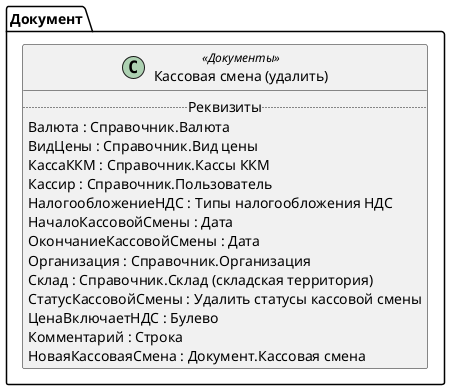 ﻿@startuml УдалитьКассоваяСмена
'!include templates.wsd
'..\include templates.wsd
class Документ.УдалитьКассоваяСмена as "Кассовая смена (удалить)" <<Документы>>
{
..Реквизиты..
Валюта : Справочник.Валюта
ВидЦены : Справочник.Вид цены
КассаККМ : Справочник.Кассы ККМ
Кассир : Справочник.Пользователь
НалогообложениеНДС : Типы налогообложения НДС
НачалоКассовойСмены : Дата
ОкончаниеКассовойСмены : Дата
Организация : Справочник.Организация
Склад : Справочник.Склад (складская территория)
СтатусКассовойСмены : Удалить статусы кассовой смены
ЦенаВключаетНДС : Булево
Комментарий : Строка
НоваяКассоваяСмена : Документ.Кассовая смена
}
@enduml
